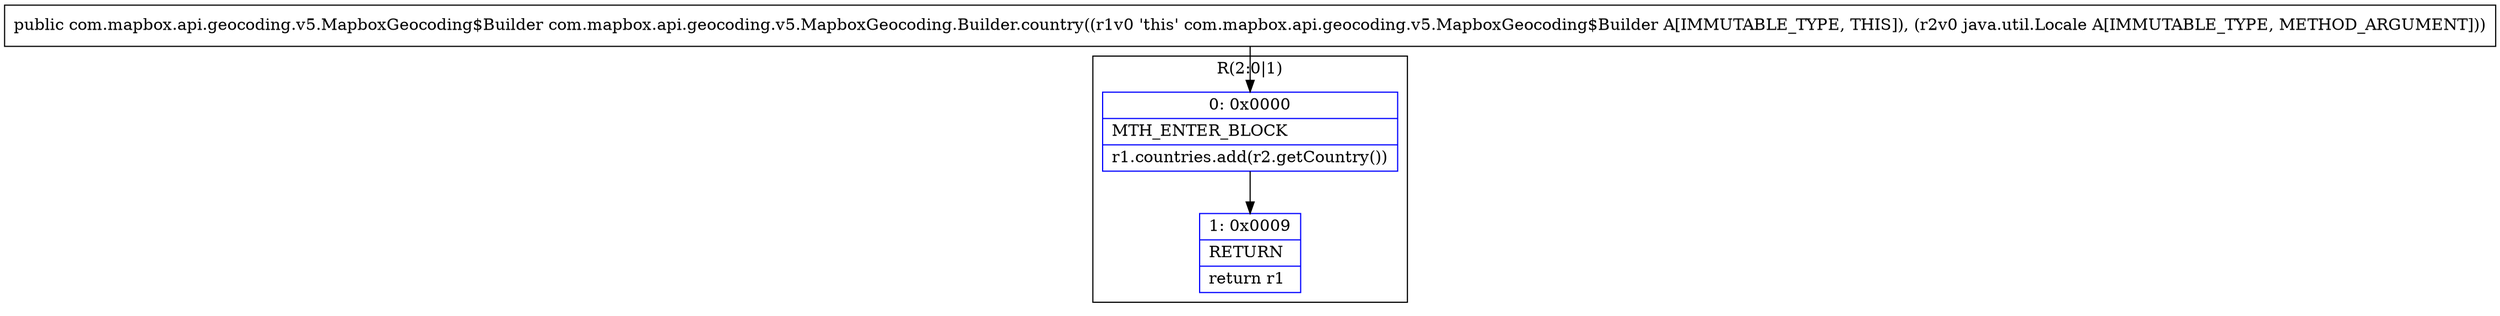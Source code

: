 digraph "CFG forcom.mapbox.api.geocoding.v5.MapboxGeocoding.Builder.country(Ljava\/util\/Locale;)Lcom\/mapbox\/api\/geocoding\/v5\/MapboxGeocoding$Builder;" {
subgraph cluster_Region_48818543 {
label = "R(2:0|1)";
node [shape=record,color=blue];
Node_0 [shape=record,label="{0\:\ 0x0000|MTH_ENTER_BLOCK\l|r1.countries.add(r2.getCountry())\l}"];
Node_1 [shape=record,label="{1\:\ 0x0009|RETURN\l|return r1\l}"];
}
MethodNode[shape=record,label="{public com.mapbox.api.geocoding.v5.MapboxGeocoding$Builder com.mapbox.api.geocoding.v5.MapboxGeocoding.Builder.country((r1v0 'this' com.mapbox.api.geocoding.v5.MapboxGeocoding$Builder A[IMMUTABLE_TYPE, THIS]), (r2v0 java.util.Locale A[IMMUTABLE_TYPE, METHOD_ARGUMENT])) }"];
MethodNode -> Node_0;
Node_0 -> Node_1;
}

